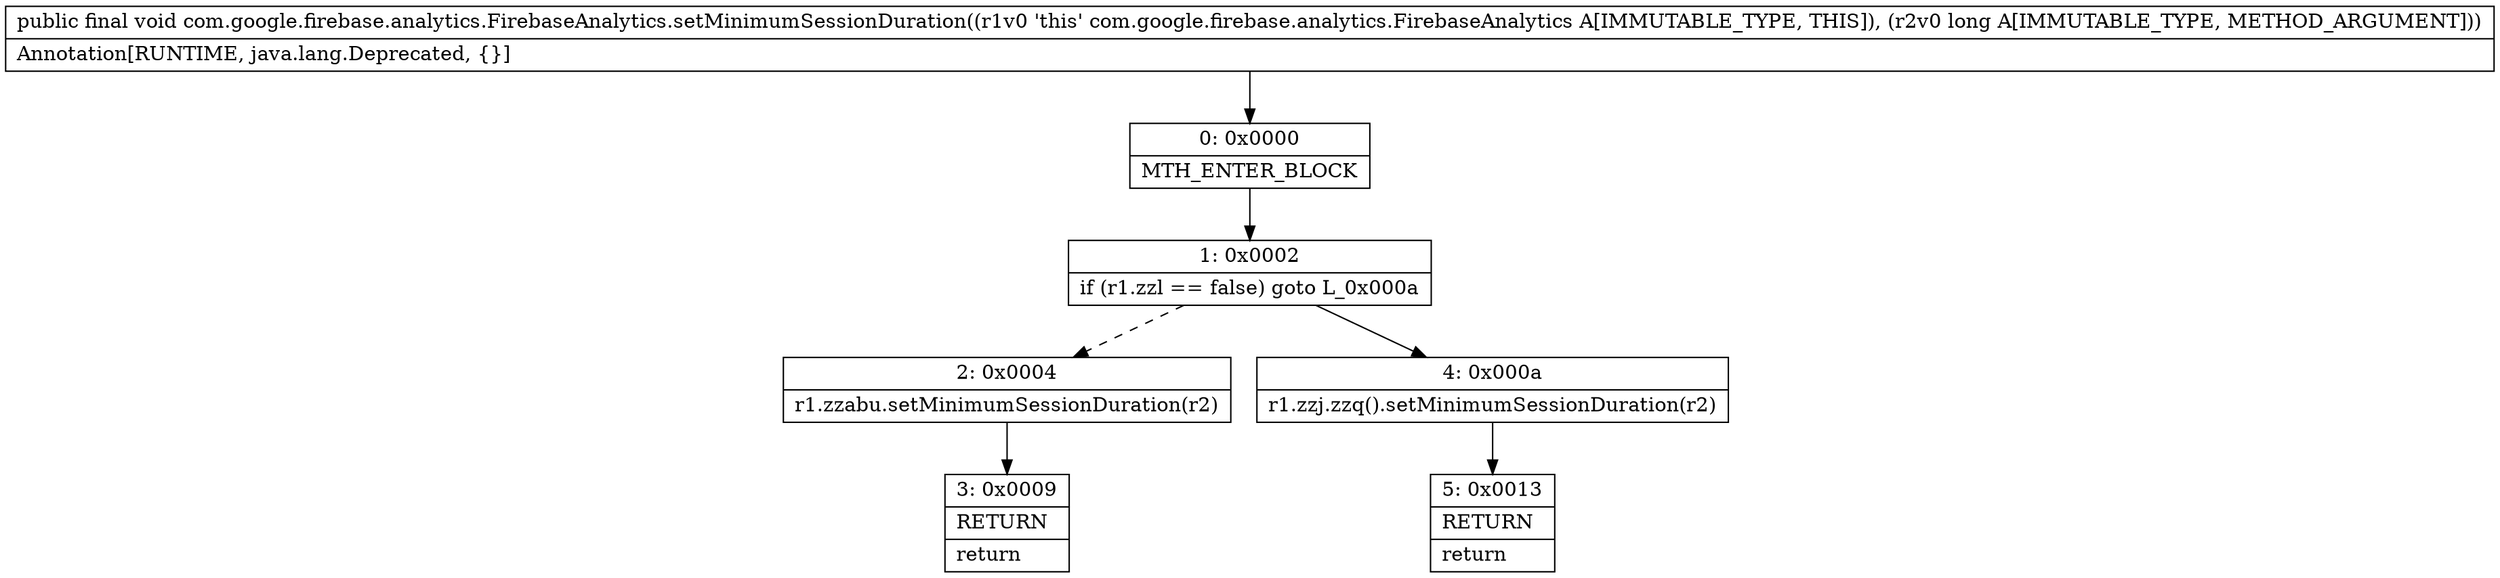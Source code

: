 digraph "CFG forcom.google.firebase.analytics.FirebaseAnalytics.setMinimumSessionDuration(J)V" {
Node_0 [shape=record,label="{0\:\ 0x0000|MTH_ENTER_BLOCK\l}"];
Node_1 [shape=record,label="{1\:\ 0x0002|if (r1.zzl == false) goto L_0x000a\l}"];
Node_2 [shape=record,label="{2\:\ 0x0004|r1.zzabu.setMinimumSessionDuration(r2)\l}"];
Node_3 [shape=record,label="{3\:\ 0x0009|RETURN\l|return\l}"];
Node_4 [shape=record,label="{4\:\ 0x000a|r1.zzj.zzq().setMinimumSessionDuration(r2)\l}"];
Node_5 [shape=record,label="{5\:\ 0x0013|RETURN\l|return\l}"];
MethodNode[shape=record,label="{public final void com.google.firebase.analytics.FirebaseAnalytics.setMinimumSessionDuration((r1v0 'this' com.google.firebase.analytics.FirebaseAnalytics A[IMMUTABLE_TYPE, THIS]), (r2v0 long A[IMMUTABLE_TYPE, METHOD_ARGUMENT]))  | Annotation[RUNTIME, java.lang.Deprecated, \{\}]\l}"];
MethodNode -> Node_0;
Node_0 -> Node_1;
Node_1 -> Node_2[style=dashed];
Node_1 -> Node_4;
Node_2 -> Node_3;
Node_4 -> Node_5;
}

